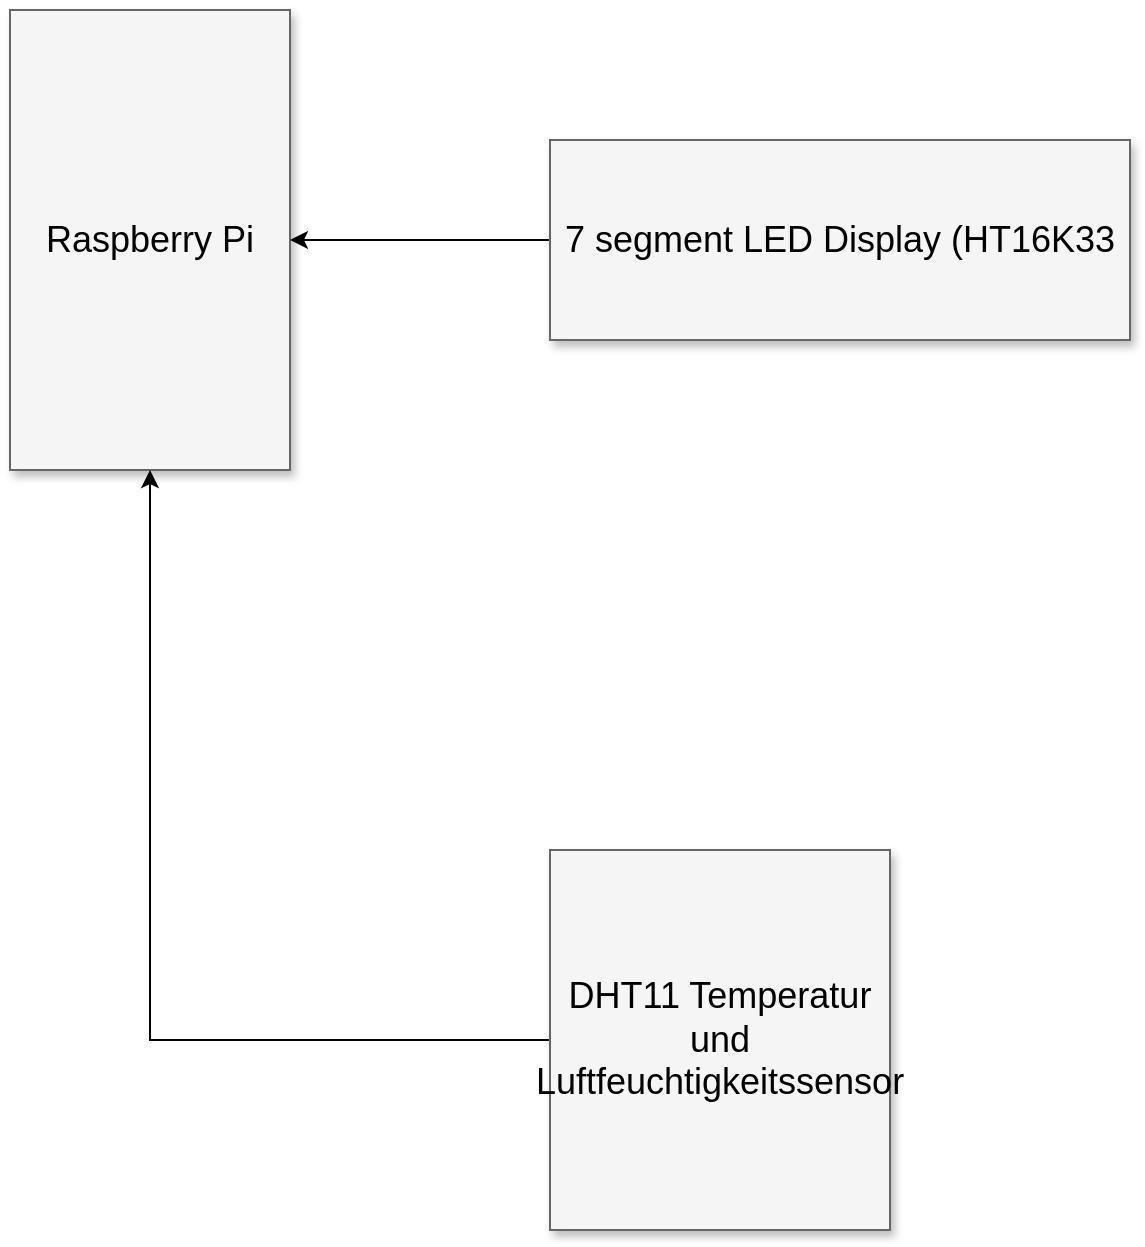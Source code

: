 <mxfile version="17.2.4" type="device"><diagram name="Page-1" id="90a13364-a465-7bf4-72fc-28e22215d7a0"><mxGraphModel dx="1155" dy="2163" grid="1" gridSize="10" guides="1" tooltips="1" connect="1" arrows="1" fold="1" page="1" pageScale="1.5" pageWidth="1169" pageHeight="826" background="none" math="0" shadow="0"><root><mxCell id="0" style=";html=1;"/><mxCell id="1" style=";html=1;" parent="0"/><mxCell id="3a17f1ce550125da-2" value="Raspberry Pi" style="whiteSpace=wrap;html=1;shadow=1;fontSize=18;fillColor=#f5f5f5;strokeColor=#666666;" parent="1" vertex="1"><mxGeometry x="150" y="120" width="140" height="230" as="geometry"/></mxCell><mxCell id="YHuqm0Hs5YagEa2prhj9-5" style="edgeStyle=orthogonalEdgeStyle;rounded=0;orthogonalLoop=1;jettySize=auto;html=1;entryX=1;entryY=0.5;entryDx=0;entryDy=0;" edge="1" parent="1" source="YHuqm0Hs5YagEa2prhj9-4" target="3a17f1ce550125da-2"><mxGeometry relative="1" as="geometry"/></mxCell><mxCell id="YHuqm0Hs5YagEa2prhj9-4" value="7 segment LED Display (HT16K33" style="whiteSpace=wrap;html=1;shadow=1;fontSize=18;fillColor=#f5f5f5;strokeColor=#666666;" vertex="1" parent="1"><mxGeometry x="420" y="185" width="290" height="100" as="geometry"/></mxCell><mxCell id="YHuqm0Hs5YagEa2prhj9-7" style="edgeStyle=orthogonalEdgeStyle;rounded=0;orthogonalLoop=1;jettySize=auto;html=1;entryX=0.5;entryY=1;entryDx=0;entryDy=0;" edge="1" parent="1" source="YHuqm0Hs5YagEa2prhj9-6" target="3a17f1ce550125da-2"><mxGeometry relative="1" as="geometry"/></mxCell><mxCell id="YHuqm0Hs5YagEa2prhj9-6" value="DHT11 Temperatur und Luftfeuchtigkeitssensor" style="whiteSpace=wrap;html=1;shadow=1;fontSize=18;fillColor=#f5f5f5;strokeColor=#666666;" vertex="1" parent="1"><mxGeometry x="420" y="540" width="170" height="190" as="geometry"/></mxCell></root></mxGraphModel></diagram></mxfile>